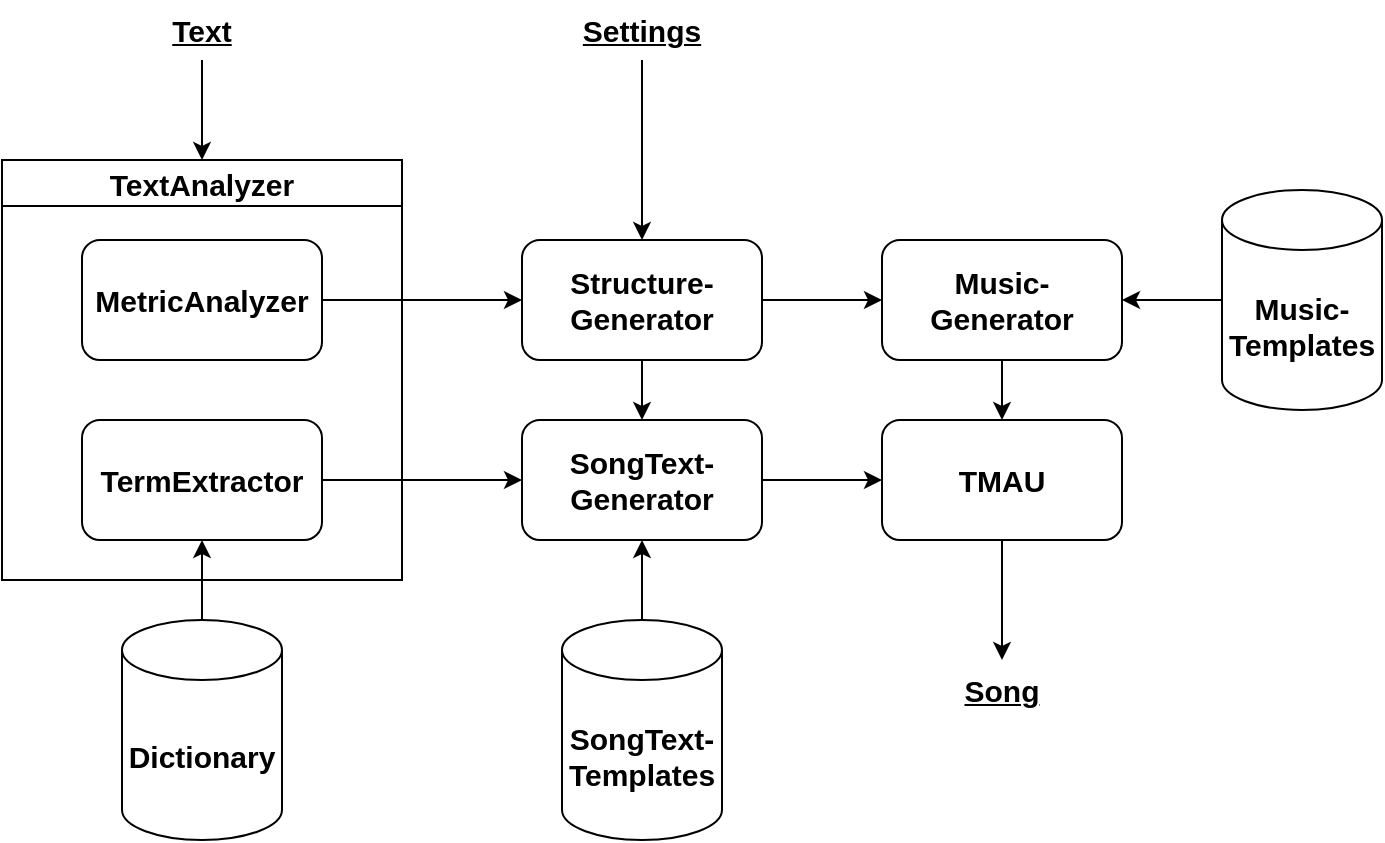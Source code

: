 <mxfile version="20.5.3" type="device"><diagram id="fTStW5QcwCdXiOCUpKRR" name="Page-1"><mxGraphModel dx="1038" dy="536" grid="1" gridSize="10" guides="1" tooltips="1" connect="1" arrows="1" fold="1" page="1" pageScale="1" pageWidth="827" pageHeight="1169" math="0" shadow="0"><root><mxCell id="0"/><mxCell id="1" parent="0"/><mxCell id="VQYIm5KaJg2f-fRRDCMP-11" style="edgeStyle=orthogonalEdgeStyle;rounded=0;orthogonalLoop=1;jettySize=auto;html=1;entryX=0.5;entryY=0;entryDx=0;entryDy=0;fontSize=15;" parent="1" source="VQYIm5KaJg2f-fRRDCMP-1" target="VQYIm5KaJg2f-fRRDCMP-6" edge="1"><mxGeometry relative="1" as="geometry"/></mxCell><mxCell id="VQYIm5KaJg2f-fRRDCMP-1" value="&lt;u&gt;&lt;font style=&quot;font-size: 15px;&quot;&gt;&lt;b&gt;Text&lt;/b&gt;&lt;/font&gt;&lt;/u&gt;" style="text;html=1;strokeColor=none;fillColor=none;align=center;verticalAlign=middle;whiteSpace=wrap;rounded=0;" parent="1" vertex="1"><mxGeometry x="140" y="50" width="80" height="30" as="geometry"/></mxCell><mxCell id="VQYIm5KaJg2f-fRRDCMP-12" style="edgeStyle=orthogonalEdgeStyle;rounded=0;orthogonalLoop=1;jettySize=auto;html=1;entryX=0.5;entryY=0;entryDx=0;entryDy=0;fontSize=15;" parent="1" source="VQYIm5KaJg2f-fRRDCMP-4" target="VQYIm5KaJg2f-fRRDCMP-9" edge="1"><mxGeometry relative="1" as="geometry"/></mxCell><mxCell id="VQYIm5KaJg2f-fRRDCMP-4" value="&lt;u&gt;&lt;font size=&quot;1&quot;&gt;&lt;b style=&quot;font-size: 15px;&quot;&gt;Settings&lt;/b&gt;&lt;/font&gt;&lt;/u&gt;" style="text;html=1;strokeColor=none;fillColor=none;align=center;verticalAlign=middle;whiteSpace=wrap;rounded=0;" parent="1" vertex="1"><mxGeometry x="360" y="50" width="80" height="30" as="geometry"/></mxCell><mxCell id="VQYIm5KaJg2f-fRRDCMP-6" value="TextAnalyzer" style="swimlane;whiteSpace=wrap;html=1;fontSize=15;" parent="1" vertex="1"><mxGeometry x="80" y="130" width="200" height="210" as="geometry"/></mxCell><mxCell id="VQYIm5KaJg2f-fRRDCMP-8" value="&lt;b&gt;MetricAnalyzer&lt;/b&gt;" style="rounded=1;whiteSpace=wrap;html=1;fontSize=15;" parent="VQYIm5KaJg2f-fRRDCMP-6" vertex="1"><mxGeometry x="40" y="40" width="120" height="60" as="geometry"/></mxCell><mxCell id="VQYIm5KaJg2f-fRRDCMP-7" value="&lt;b&gt;TermExtractor&lt;/b&gt;" style="rounded=1;whiteSpace=wrap;html=1;fontSize=15;" parent="VQYIm5KaJg2f-fRRDCMP-6" vertex="1"><mxGeometry x="40" y="130" width="120" height="60" as="geometry"/></mxCell><mxCell id="VQYIm5KaJg2f-fRRDCMP-14" style="edgeStyle=orthogonalEdgeStyle;rounded=0;orthogonalLoop=1;jettySize=auto;html=1;fontSize=15;" parent="1" source="VQYIm5KaJg2f-fRRDCMP-9" target="VQYIm5KaJg2f-fRRDCMP-13" edge="1"><mxGeometry relative="1" as="geometry"/></mxCell><mxCell id="VQYIm5KaJg2f-fRRDCMP-16" style="edgeStyle=orthogonalEdgeStyle;rounded=0;orthogonalLoop=1;jettySize=auto;html=1;entryX=0;entryY=0.5;entryDx=0;entryDy=0;fontSize=15;" parent="1" source="VQYIm5KaJg2f-fRRDCMP-9" target="VQYIm5KaJg2f-fRRDCMP-15" edge="1"><mxGeometry relative="1" as="geometry"/></mxCell><mxCell id="VQYIm5KaJg2f-fRRDCMP-9" value="&lt;b&gt;Structure-Generator&lt;/b&gt;" style="rounded=1;whiteSpace=wrap;html=1;fontSize=15;" parent="1" vertex="1"><mxGeometry x="340" y="170" width="120" height="60" as="geometry"/></mxCell><mxCell id="VQYIm5KaJg2f-fRRDCMP-10" style="edgeStyle=orthogonalEdgeStyle;rounded=0;orthogonalLoop=1;jettySize=auto;html=1;fontSize=15;" parent="1" source="VQYIm5KaJg2f-fRRDCMP-8" target="VQYIm5KaJg2f-fRRDCMP-9" edge="1"><mxGeometry relative="1" as="geometry"/></mxCell><mxCell id="VQYIm5KaJg2f-fRRDCMP-20" style="edgeStyle=orthogonalEdgeStyle;rounded=0;orthogonalLoop=1;jettySize=auto;html=1;fontSize=15;" parent="1" source="VQYIm5KaJg2f-fRRDCMP-13" target="VQYIm5KaJg2f-fRRDCMP-18" edge="1"><mxGeometry relative="1" as="geometry"/></mxCell><mxCell id="VQYIm5KaJg2f-fRRDCMP-13" value="&lt;b&gt;SongText-Generator&lt;/b&gt;" style="rounded=1;whiteSpace=wrap;html=1;fontSize=15;" parent="1" vertex="1"><mxGeometry x="340" y="260" width="120" height="60" as="geometry"/></mxCell><mxCell id="VQYIm5KaJg2f-fRRDCMP-19" style="edgeStyle=orthogonalEdgeStyle;rounded=0;orthogonalLoop=1;jettySize=auto;html=1;entryX=0.5;entryY=0;entryDx=0;entryDy=0;fontSize=15;" parent="1" source="VQYIm5KaJg2f-fRRDCMP-15" target="VQYIm5KaJg2f-fRRDCMP-18" edge="1"><mxGeometry relative="1" as="geometry"/></mxCell><mxCell id="VQYIm5KaJg2f-fRRDCMP-15" value="&lt;b&gt;Music-Generator&lt;/b&gt;" style="rounded=1;whiteSpace=wrap;html=1;fontSize=15;" parent="1" vertex="1"><mxGeometry x="520" y="170" width="120" height="60" as="geometry"/></mxCell><mxCell id="VQYIm5KaJg2f-fRRDCMP-17" style="edgeStyle=orthogonalEdgeStyle;rounded=0;orthogonalLoop=1;jettySize=auto;html=1;entryX=0;entryY=0.5;entryDx=0;entryDy=0;fontSize=15;" parent="1" source="VQYIm5KaJg2f-fRRDCMP-7" target="VQYIm5KaJg2f-fRRDCMP-13" edge="1"><mxGeometry relative="1" as="geometry"/></mxCell><mxCell id="VQYIm5KaJg2f-fRRDCMP-24" style="edgeStyle=orthogonalEdgeStyle;rounded=0;orthogonalLoop=1;jettySize=auto;html=1;fontSize=15;" parent="1" source="VQYIm5KaJg2f-fRRDCMP-18" target="VQYIm5KaJg2f-fRRDCMP-23" edge="1"><mxGeometry relative="1" as="geometry"/></mxCell><mxCell id="VQYIm5KaJg2f-fRRDCMP-18" value="&lt;div&gt;&lt;b&gt;TMAU&lt;/b&gt;&lt;/div&gt;" style="rounded=1;whiteSpace=wrap;html=1;fontSize=15;" parent="1" vertex="1"><mxGeometry x="520" y="260" width="120" height="60" as="geometry"/></mxCell><mxCell id="VQYIm5KaJg2f-fRRDCMP-23" value="&lt;u&gt;&lt;font size=&quot;1&quot;&gt;&lt;b style=&quot;font-size: 15px;&quot;&gt;Song&lt;/b&gt;&lt;/font&gt;&lt;/u&gt;" style="text;html=1;strokeColor=none;fillColor=none;align=center;verticalAlign=middle;whiteSpace=wrap;rounded=0;" parent="1" vertex="1"><mxGeometry x="540" y="380" width="80" height="30" as="geometry"/></mxCell><mxCell id="_aTJfoVyRn75ubuOThgo-2" style="edgeStyle=orthogonalEdgeStyle;rounded=0;orthogonalLoop=1;jettySize=auto;html=1;fontSize=15;" parent="1" source="_aTJfoVyRn75ubuOThgo-1" target="VQYIm5KaJg2f-fRRDCMP-13" edge="1"><mxGeometry relative="1" as="geometry"/></mxCell><mxCell id="_aTJfoVyRn75ubuOThgo-1" value="&lt;b&gt;SongText-Templates&lt;/b&gt;" style="shape=cylinder3;whiteSpace=wrap;html=1;boundedLbl=1;backgroundOutline=1;size=15;rounded=1;glass=0;fontSize=15;" parent="1" vertex="1"><mxGeometry x="360" y="360" width="80" height="110" as="geometry"/></mxCell><mxCell id="_aTJfoVyRn75ubuOThgo-4" style="edgeStyle=orthogonalEdgeStyle;rounded=0;orthogonalLoop=1;jettySize=auto;html=1;fontSize=15;" parent="1" source="_aTJfoVyRn75ubuOThgo-3" target="VQYIm5KaJg2f-fRRDCMP-15" edge="1"><mxGeometry relative="1" as="geometry"/></mxCell><mxCell id="_aTJfoVyRn75ubuOThgo-3" value="&lt;b&gt;Music-Templates&lt;/b&gt;" style="shape=cylinder3;whiteSpace=wrap;html=1;boundedLbl=1;backgroundOutline=1;size=15;rounded=1;glass=0;fontSize=15;" parent="1" vertex="1"><mxGeometry x="690" y="145" width="80" height="110" as="geometry"/></mxCell><mxCell id="_aTJfoVyRn75ubuOThgo-6" style="edgeStyle=orthogonalEdgeStyle;rounded=0;orthogonalLoop=1;jettySize=auto;html=1;fontSize=15;" parent="1" source="_aTJfoVyRn75ubuOThgo-5" target="VQYIm5KaJg2f-fRRDCMP-7" edge="1"><mxGeometry relative="1" as="geometry"/></mxCell><mxCell id="_aTJfoVyRn75ubuOThgo-5" value="&lt;b&gt;Dictionary&lt;/b&gt;" style="shape=cylinder3;whiteSpace=wrap;html=1;boundedLbl=1;backgroundOutline=1;size=15;rounded=1;glass=0;fontSize=15;" parent="1" vertex="1"><mxGeometry x="140" y="360" width="80" height="110" as="geometry"/></mxCell></root></mxGraphModel></diagram></mxfile>